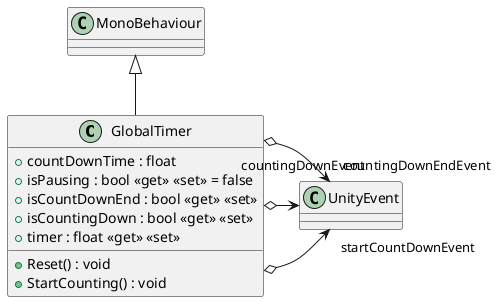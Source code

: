 @startuml
class GlobalTimer {
    + countDownTime : float
    + isPausing : bool <<get>> <<set>> = false
    + isCountDownEnd : bool <<get>> <<set>>
    + isCountingDown : bool <<get>> <<set>>
    + timer : float <<get>> <<set>>
    + Reset() : void
    + StartCounting() : void
}
MonoBehaviour <|-- GlobalTimer
GlobalTimer o-> "startCountDownEvent" UnityEvent
GlobalTimer o-> "countingDownEvent" UnityEvent
GlobalTimer o-> "countingDownEndEvent" UnityEvent
@enduml
